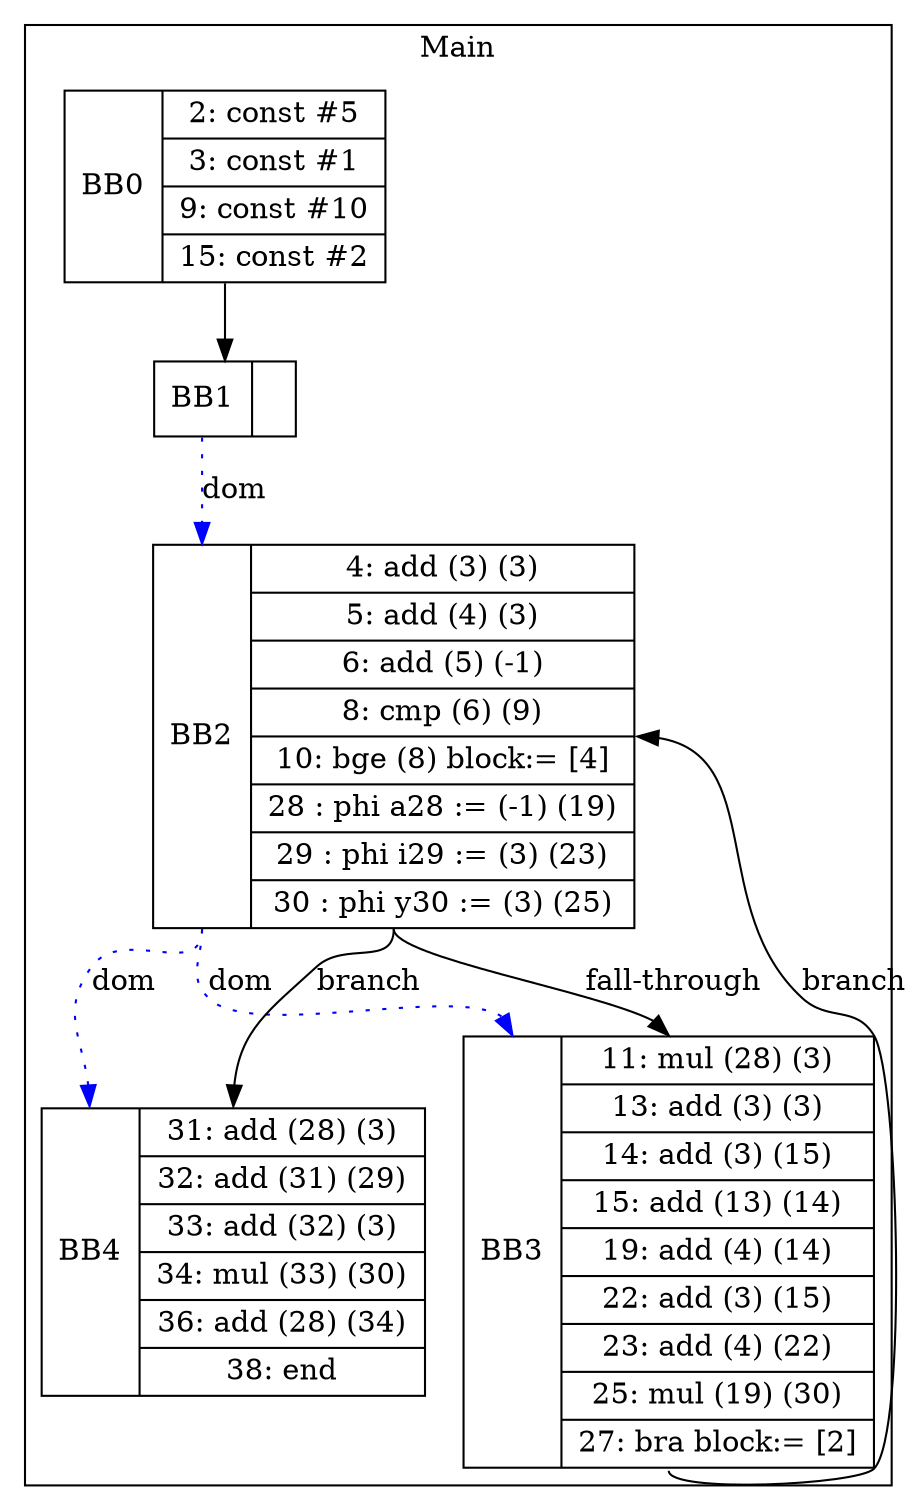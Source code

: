 digraph G {
node [shape=record];
subgraph cluster_main{
label = "Main";
BB0 [shape=record, label="<b>BB0|{2: const #5|3: const #1|9: const #10|15: const #2}"];
BB1 [shape=record, label="<b>BB1|}"];
BB2 [shape=record, label="<b>BB2|{4: add (3) (3)|5: add (4) (3)|6: add (5) (-1)|8: cmp (6) (9)|10: bge (8) block:= [4]|28 : phi a28 := (-1) (19)|29 : phi i29 := (3) (23)|30 : phi y30 := (3) (25)}"];
BB3 [shape=record, label="<b>BB3|{11: mul (28) (3)|13: add (3) (3)|14: add (3) (15)|15: add (13) (14)|19: add (4) (14)|22: add (3) (15)|23: add (4) (22)|25: mul (19) (30)|27: bra block:= [2]}"];
BB4 [shape=record, label="<b>BB4|{31: add (28) (3)|32: add (31) (29)|33: add (32) (3)|34: mul (33) (30)|36: add (28) (34)|38: end}"];
}
BB0:s -> BB1:n ;
BB2:b -> BB3:b [color=blue, style=dotted, label="dom"];
BB2:b -> BB4:b [color=blue, style=dotted, label="dom"];
BB1:b -> BB2:b [color=blue, style=dotted, label="dom"];
BB2:s -> BB4:n [label="branch"];
BB3:s -> BB2:e [label="branch"];
BB2:s -> BB3:n [label="fall-through"];
}
